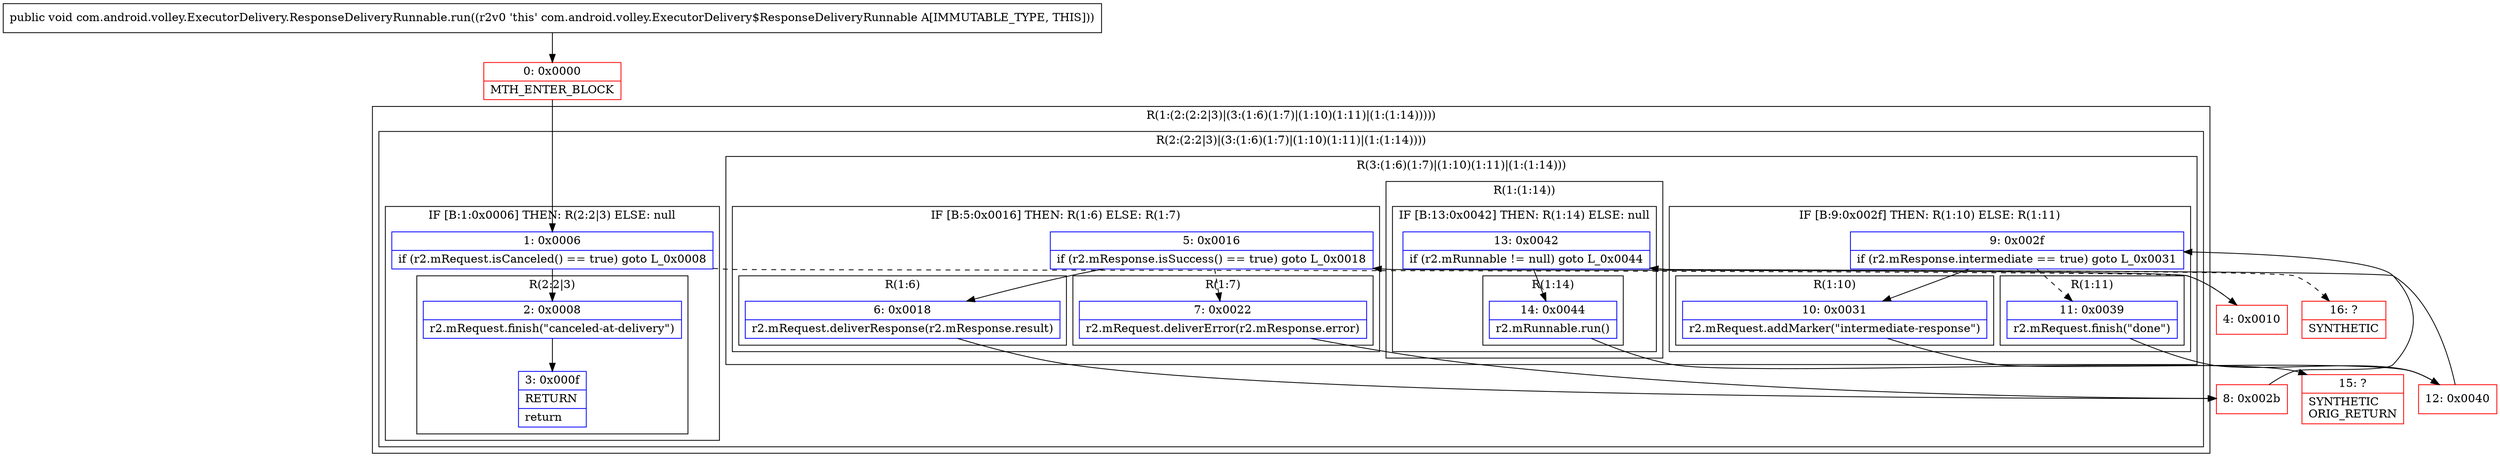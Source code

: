 digraph "CFG forcom.android.volley.ExecutorDelivery.ResponseDeliveryRunnable.run()V" {
subgraph cluster_Region_610259264 {
label = "R(1:(2:(2:2|3)|(3:(1:6)(1:7)|(1:10)(1:11)|(1:(1:14)))))";
node [shape=record,color=blue];
subgraph cluster_Region_896800000 {
label = "R(2:(2:2|3)|(3:(1:6)(1:7)|(1:10)(1:11)|(1:(1:14))))";
node [shape=record,color=blue];
subgraph cluster_IfRegion_1110964339 {
label = "IF [B:1:0x0006] THEN: R(2:2|3) ELSE: null";
node [shape=record,color=blue];
Node_1 [shape=record,label="{1\:\ 0x0006|if (r2.mRequest.isCanceled() == true) goto L_0x0008\l}"];
subgraph cluster_Region_1514682498 {
label = "R(2:2|3)";
node [shape=record,color=blue];
Node_2 [shape=record,label="{2\:\ 0x0008|r2.mRequest.finish(\"canceled\-at\-delivery\")\l}"];
Node_3 [shape=record,label="{3\:\ 0x000f|RETURN\l|return\l}"];
}
}
subgraph cluster_Region_13051738 {
label = "R(3:(1:6)(1:7)|(1:10)(1:11)|(1:(1:14)))";
node [shape=record,color=blue];
subgraph cluster_IfRegion_361692759 {
label = "IF [B:5:0x0016] THEN: R(1:6) ELSE: R(1:7)";
node [shape=record,color=blue];
Node_5 [shape=record,label="{5\:\ 0x0016|if (r2.mResponse.isSuccess() == true) goto L_0x0018\l}"];
subgraph cluster_Region_1753704693 {
label = "R(1:6)";
node [shape=record,color=blue];
Node_6 [shape=record,label="{6\:\ 0x0018|r2.mRequest.deliverResponse(r2.mResponse.result)\l}"];
}
subgraph cluster_Region_1938870607 {
label = "R(1:7)";
node [shape=record,color=blue];
Node_7 [shape=record,label="{7\:\ 0x0022|r2.mRequest.deliverError(r2.mResponse.error)\l}"];
}
}
subgraph cluster_IfRegion_1255462288 {
label = "IF [B:9:0x002f] THEN: R(1:10) ELSE: R(1:11)";
node [shape=record,color=blue];
Node_9 [shape=record,label="{9\:\ 0x002f|if (r2.mResponse.intermediate == true) goto L_0x0031\l}"];
subgraph cluster_Region_684390107 {
label = "R(1:10)";
node [shape=record,color=blue];
Node_10 [shape=record,label="{10\:\ 0x0031|r2.mRequest.addMarker(\"intermediate\-response\")\l}"];
}
subgraph cluster_Region_2077877239 {
label = "R(1:11)";
node [shape=record,color=blue];
Node_11 [shape=record,label="{11\:\ 0x0039|r2.mRequest.finish(\"done\")\l}"];
}
}
subgraph cluster_Region_238444394 {
label = "R(1:(1:14))";
node [shape=record,color=blue];
subgraph cluster_IfRegion_1646420841 {
label = "IF [B:13:0x0042] THEN: R(1:14) ELSE: null";
node [shape=record,color=blue];
Node_13 [shape=record,label="{13\:\ 0x0042|if (r2.mRunnable != null) goto L_0x0044\l}"];
subgraph cluster_Region_497102296 {
label = "R(1:14)";
node [shape=record,color=blue];
Node_14 [shape=record,label="{14\:\ 0x0044|r2.mRunnable.run()\l}"];
}
}
}
}
}
}
Node_0 [shape=record,color=red,label="{0\:\ 0x0000|MTH_ENTER_BLOCK\l}"];
Node_4 [shape=record,color=red,label="{4\:\ 0x0010}"];
Node_8 [shape=record,color=red,label="{8\:\ 0x002b}"];
Node_12 [shape=record,color=red,label="{12\:\ 0x0040}"];
Node_15 [shape=record,color=red,label="{15\:\ ?|SYNTHETIC\lORIG_RETURN\l}"];
Node_16 [shape=record,color=red,label="{16\:\ ?|SYNTHETIC\l}"];
MethodNode[shape=record,label="{public void com.android.volley.ExecutorDelivery.ResponseDeliveryRunnable.run((r2v0 'this' com.android.volley.ExecutorDelivery$ResponseDeliveryRunnable A[IMMUTABLE_TYPE, THIS])) }"];
MethodNode -> Node_0;
Node_1 -> Node_2;
Node_1 -> Node_4[style=dashed];
Node_2 -> Node_3;
Node_5 -> Node_6;
Node_5 -> Node_7[style=dashed];
Node_6 -> Node_8;
Node_7 -> Node_8;
Node_9 -> Node_10;
Node_9 -> Node_11[style=dashed];
Node_10 -> Node_12;
Node_11 -> Node_12;
Node_13 -> Node_14;
Node_13 -> Node_16[style=dashed];
Node_14 -> Node_15;
Node_0 -> Node_1;
Node_4 -> Node_5;
Node_8 -> Node_9;
Node_12 -> Node_13;
}

